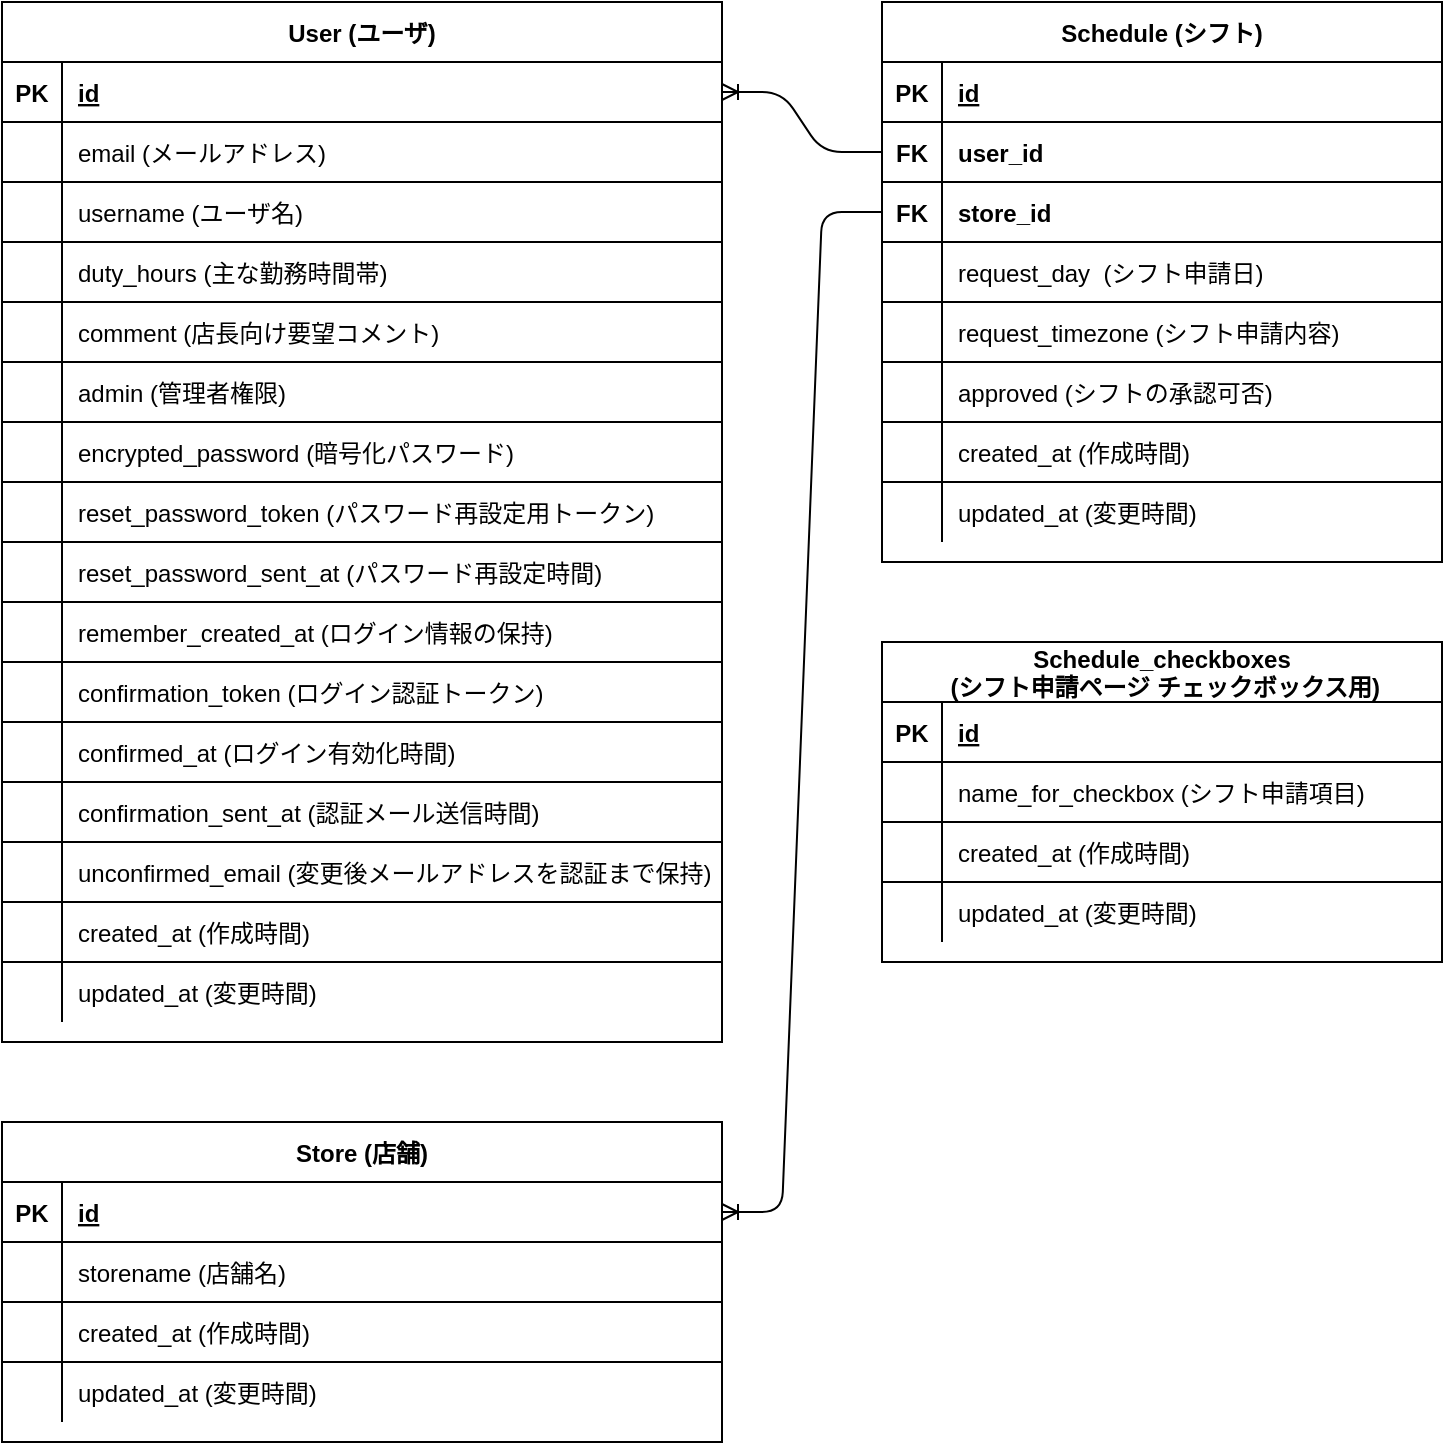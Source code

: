 <mxfile version="13.10.0" type="embed">
    <diagram id="qiYfV35OAwzBabwxM90y" name="Page-1">
        <mxGraphModel dx="1870" dy="536" grid="1" gridSize="10" guides="1" tooltips="1" connect="1" arrows="1" fold="1" page="1" pageScale="1" pageWidth="850" pageHeight="1100" background="#ffffff" math="0" shadow="0">
            <root>
                <mxCell id="0RvLtD72OgFCWskkTrSz-0"/>
                <mxCell id="0RvLtD72OgFCWskkTrSz-1" parent="0RvLtD72OgFCWskkTrSz-0"/>
                <mxCell id="0RvLtD72OgFCWskkTrSz-267" value="User (ユーザ)" style="shape=table;startSize=30;container=1;collapsible=1;childLayout=tableLayout;fixedRows=1;rowLines=1;fontStyle=1;align=center;resizeLast=1;swimlaneFillColor=none;" vertex="1" parent="0RvLtD72OgFCWskkTrSz-1">
                    <mxGeometry x="-40" y="40" width="360" height="520" as="geometry"/>
                </mxCell>
                <mxCell id="0RvLtD72OgFCWskkTrSz-268" value="" style="shape=partialRectangle;collapsible=0;dropTarget=0;pointerEvents=0;fillColor=none;top=0;left=0;bottom=1;right=0;points=[[0,0.5],[1,0.5]];portConstraint=eastwest;fontColor=#000000;strokeColor=#000000;" vertex="1" parent="0RvLtD72OgFCWskkTrSz-267">
                    <mxGeometry y="30" width="360" height="30" as="geometry"/>
                </mxCell>
                <mxCell id="0RvLtD72OgFCWskkTrSz-269" value="PK" style="shape=partialRectangle;connectable=0;fillColor=none;top=0;left=0;bottom=0;right=0;fontStyle=1;overflow=hidden;fontColor=#000000;strokeColor=#000000;" vertex="1" parent="0RvLtD72OgFCWskkTrSz-268">
                    <mxGeometry width="30" height="30" as="geometry"/>
                </mxCell>
                <mxCell id="0RvLtD72OgFCWskkTrSz-270" value="id" style="shape=partialRectangle;connectable=0;fillColor=none;top=0;left=0;bottom=0;right=0;align=left;spacingLeft=6;fontStyle=5;overflow=hidden;fontColor=#000000;strokeColor=#000000;" vertex="1" parent="0RvLtD72OgFCWskkTrSz-268">
                    <mxGeometry x="30" width="330" height="30" as="geometry"/>
                </mxCell>
                <mxCell id="0RvLtD72OgFCWskkTrSz-316" style="shape=partialRectangle;collapsible=0;dropTarget=0;pointerEvents=0;fillColor=none;top=0;left=0;bottom=0;right=0;points=[[0,0.5],[1,0.5]];portConstraint=eastwest;fontColor=#000000;strokeColor=#000000;" vertex="1" parent="0RvLtD72OgFCWskkTrSz-267">
                    <mxGeometry y="60" width="360" height="30" as="geometry"/>
                </mxCell>
                <mxCell id="0RvLtD72OgFCWskkTrSz-317" style="shape=partialRectangle;connectable=0;fillColor=none;top=0;left=0;bottom=0;right=0;editable=1;overflow=hidden;fontColor=#000000;strokeColor=#000000;" vertex="1" parent="0RvLtD72OgFCWskkTrSz-316">
                    <mxGeometry width="30" height="30" as="geometry"/>
                </mxCell>
                <mxCell id="0RvLtD72OgFCWskkTrSz-318" value="email (メールアドレス)" style="shape=partialRectangle;connectable=0;fillColor=none;top=0;left=0;bottom=0;right=0;align=left;spacingLeft=6;overflow=hidden;fontColor=#000000;strokeColor=#000000;" vertex="1" parent="0RvLtD72OgFCWskkTrSz-316">
                    <mxGeometry x="30" width="330" height="30" as="geometry"/>
                </mxCell>
                <mxCell id="0RvLtD72OgFCWskkTrSz-271" value="" style="shape=partialRectangle;collapsible=0;dropTarget=0;pointerEvents=0;fillColor=none;top=0;left=0;bottom=0;right=0;points=[[0,0.5],[1,0.5]];portConstraint=eastwest;fontColor=#000000;strokeColor=#000000;" vertex="1" parent="0RvLtD72OgFCWskkTrSz-267">
                    <mxGeometry y="90" width="360" height="30" as="geometry"/>
                </mxCell>
                <mxCell id="0RvLtD72OgFCWskkTrSz-272" value="" style="shape=partialRectangle;connectable=0;fillColor=none;top=0;left=0;bottom=0;right=0;editable=1;overflow=hidden;fontColor=#000000;strokeColor=#000000;" vertex="1" parent="0RvLtD72OgFCWskkTrSz-271">
                    <mxGeometry width="30" height="30" as="geometry"/>
                </mxCell>
                <mxCell id="0RvLtD72OgFCWskkTrSz-273" value="username (ユーザ名)" style="shape=partialRectangle;connectable=0;fillColor=none;top=0;left=0;bottom=0;right=0;align=left;spacingLeft=6;overflow=hidden;fontColor=#000000;strokeColor=#000000;" vertex="1" parent="0RvLtD72OgFCWskkTrSz-271">
                    <mxGeometry x="30" width="330" height="30" as="geometry"/>
                </mxCell>
                <mxCell id="0RvLtD72OgFCWskkTrSz-274" value="" style="shape=partialRectangle;collapsible=0;dropTarget=0;pointerEvents=0;fillColor=none;top=0;left=0;bottom=0;right=0;points=[[0,0.5],[1,0.5]];portConstraint=eastwest;fontColor=#000000;strokeColor=#000000;" vertex="1" parent="0RvLtD72OgFCWskkTrSz-267">
                    <mxGeometry y="120" width="360" height="30" as="geometry"/>
                </mxCell>
                <mxCell id="0RvLtD72OgFCWskkTrSz-275" value="" style="shape=partialRectangle;connectable=0;fillColor=none;top=0;left=0;bottom=0;right=0;editable=1;overflow=hidden;fontColor=#000000;strokeColor=#000000;" vertex="1" parent="0RvLtD72OgFCWskkTrSz-274">
                    <mxGeometry width="30" height="30" as="geometry"/>
                </mxCell>
                <mxCell id="0RvLtD72OgFCWskkTrSz-276" value="duty_hours (主な勤務時間帯)" style="shape=partialRectangle;connectable=0;fillColor=none;top=0;left=0;bottom=0;right=0;align=left;spacingLeft=6;overflow=hidden;fontColor=#000000;strokeColor=#000000;" vertex="1" parent="0RvLtD72OgFCWskkTrSz-274">
                    <mxGeometry x="30" width="330" height="30" as="geometry"/>
                </mxCell>
                <mxCell id="0RvLtD72OgFCWskkTrSz-313" style="shape=partialRectangle;collapsible=0;dropTarget=0;pointerEvents=0;fillColor=none;top=0;left=0;bottom=0;right=0;points=[[0,0.5],[1,0.5]];portConstraint=eastwest;fontColor=#000000;strokeColor=#000000;" vertex="1" parent="0RvLtD72OgFCWskkTrSz-267">
                    <mxGeometry y="150" width="360" height="30" as="geometry"/>
                </mxCell>
                <mxCell id="0RvLtD72OgFCWskkTrSz-314" style="shape=partialRectangle;connectable=0;fillColor=none;top=0;left=0;bottom=0;right=0;editable=1;overflow=hidden;fontColor=#000000;strokeColor=#000000;" vertex="1" parent="0RvLtD72OgFCWskkTrSz-313">
                    <mxGeometry width="30" height="30" as="geometry"/>
                </mxCell>
                <mxCell id="0RvLtD72OgFCWskkTrSz-315" value="comment (店長向け要望コメント)" style="shape=partialRectangle;connectable=0;fillColor=none;top=0;left=0;bottom=0;right=0;align=left;spacingLeft=6;overflow=hidden;fontColor=#000000;strokeColor=#000000;" vertex="1" parent="0RvLtD72OgFCWskkTrSz-313">
                    <mxGeometry x="30" width="330" height="30" as="geometry"/>
                </mxCell>
                <mxCell id="0RvLtD72OgFCWskkTrSz-298" style="shape=partialRectangle;collapsible=0;dropTarget=0;pointerEvents=0;fillColor=none;top=0;left=0;bottom=0;right=0;points=[[0,0.5],[1,0.5]];portConstraint=eastwest;fontColor=#000000;strokeColor=#000000;" vertex="1" parent="0RvLtD72OgFCWskkTrSz-267">
                    <mxGeometry y="180" width="360" height="30" as="geometry"/>
                </mxCell>
                <mxCell id="0RvLtD72OgFCWskkTrSz-299" style="shape=partialRectangle;connectable=0;fillColor=none;top=0;left=0;bottom=0;right=0;editable=1;overflow=hidden;fontColor=#000000;strokeColor=#000000;" vertex="1" parent="0RvLtD72OgFCWskkTrSz-298">
                    <mxGeometry width="30" height="30" as="geometry"/>
                </mxCell>
                <mxCell id="0RvLtD72OgFCWskkTrSz-300" value="admin (管理者権限)" style="shape=partialRectangle;connectable=0;fillColor=none;top=0;left=0;bottom=0;right=0;align=left;spacingLeft=6;overflow=hidden;fontColor=#000000;strokeColor=#000000;" vertex="1" parent="0RvLtD72OgFCWskkTrSz-298">
                    <mxGeometry x="30" width="330" height="30" as="geometry"/>
                </mxCell>
                <mxCell id="AQptyAsEo71RBFRmlG9V-0" style="shape=partialRectangle;collapsible=0;dropTarget=0;pointerEvents=0;fillColor=none;top=0;left=0;bottom=0;right=0;points=[[0,0.5],[1,0.5]];portConstraint=eastwest;fontColor=#000000;strokeColor=#000000;" vertex="1" parent="0RvLtD72OgFCWskkTrSz-267">
                    <mxGeometry y="210" width="360" height="30" as="geometry"/>
                </mxCell>
                <mxCell id="AQptyAsEo71RBFRmlG9V-1" style="shape=partialRectangle;connectable=0;fillColor=none;top=0;left=0;bottom=0;right=0;editable=1;overflow=hidden;fontColor=#000000;strokeColor=#000000;" vertex="1" parent="AQptyAsEo71RBFRmlG9V-0">
                    <mxGeometry width="30" height="30" as="geometry"/>
                </mxCell>
                <mxCell id="AQptyAsEo71RBFRmlG9V-2" value="encrypted_password (暗号化パスワード)" style="shape=partialRectangle;connectable=0;fillColor=none;top=0;left=0;bottom=0;right=0;align=left;spacingLeft=6;overflow=hidden;fontColor=#000000;strokeColor=#000000;" vertex="1" parent="AQptyAsEo71RBFRmlG9V-0">
                    <mxGeometry x="30" width="330" height="30" as="geometry"/>
                </mxCell>
                <mxCell id="0RvLtD72OgFCWskkTrSz-277" value="" style="shape=partialRectangle;collapsible=0;dropTarget=0;pointerEvents=0;fillColor=none;top=0;left=0;bottom=0;right=0;points=[[0,0.5],[1,0.5]];portConstraint=eastwest;fontColor=#000000;strokeColor=#000000;" vertex="1" parent="0RvLtD72OgFCWskkTrSz-267">
                    <mxGeometry y="240" width="360" height="30" as="geometry"/>
                </mxCell>
                <mxCell id="0RvLtD72OgFCWskkTrSz-278" value="" style="shape=partialRectangle;connectable=0;fillColor=none;top=0;left=0;bottom=0;right=0;editable=1;overflow=hidden;fontColor=#000000;strokeColor=#000000;" vertex="1" parent="0RvLtD72OgFCWskkTrSz-277">
                    <mxGeometry width="30" height="30" as="geometry"/>
                </mxCell>
                <mxCell id="0RvLtD72OgFCWskkTrSz-279" value="reset_password_token (パスワード再設定用トークン)" style="shape=partialRectangle;connectable=0;fillColor=none;top=0;left=0;bottom=0;right=0;align=left;spacingLeft=6;overflow=hidden;fontColor=#000000;strokeColor=#000000;" vertex="1" parent="0RvLtD72OgFCWskkTrSz-277">
                    <mxGeometry x="30" width="330" height="30" as="geometry"/>
                </mxCell>
                <mxCell id="0RvLtD72OgFCWskkTrSz-286" style="shape=partialRectangle;collapsible=0;dropTarget=0;pointerEvents=0;fillColor=none;top=0;left=0;bottom=0;right=0;points=[[0,0.5],[1,0.5]];portConstraint=eastwest;fontColor=#000000;strokeColor=#000000;" vertex="1" parent="0RvLtD72OgFCWskkTrSz-267">
                    <mxGeometry y="270" width="360" height="30" as="geometry"/>
                </mxCell>
                <mxCell id="0RvLtD72OgFCWskkTrSz-287" style="shape=partialRectangle;connectable=0;fillColor=none;top=0;left=0;bottom=0;right=0;editable=1;overflow=hidden;fontColor=#000000;strokeColor=#000000;" vertex="1" parent="0RvLtD72OgFCWskkTrSz-286">
                    <mxGeometry width="30" height="30" as="geometry"/>
                </mxCell>
                <mxCell id="0RvLtD72OgFCWskkTrSz-288" value="reset_password_sent_at (パスワード再設定時間)" style="shape=partialRectangle;connectable=0;fillColor=none;top=0;left=0;bottom=0;right=0;align=left;spacingLeft=6;overflow=hidden;fontColor=#000000;strokeColor=#000000;" vertex="1" parent="0RvLtD72OgFCWskkTrSz-286">
                    <mxGeometry x="30" width="330" height="30" as="geometry"/>
                </mxCell>
                <mxCell id="0RvLtD72OgFCWskkTrSz-289" style="shape=partialRectangle;collapsible=0;dropTarget=0;pointerEvents=0;fillColor=none;top=0;left=0;bottom=0;right=0;points=[[0,0.5],[1,0.5]];portConstraint=eastwest;fontColor=#000000;strokeColor=#000000;" vertex="1" parent="0RvLtD72OgFCWskkTrSz-267">
                    <mxGeometry y="300" width="360" height="30" as="geometry"/>
                </mxCell>
                <mxCell id="0RvLtD72OgFCWskkTrSz-290" style="shape=partialRectangle;connectable=0;fillColor=none;top=0;left=0;bottom=0;right=0;editable=1;overflow=hidden;fontColor=#000000;strokeColor=#000000;" vertex="1" parent="0RvLtD72OgFCWskkTrSz-289">
                    <mxGeometry width="30" height="30" as="geometry"/>
                </mxCell>
                <mxCell id="0RvLtD72OgFCWskkTrSz-291" value="remember_created_at (ログイン情報の保持)" style="shape=partialRectangle;connectable=0;fillColor=none;top=0;left=0;bottom=0;right=0;align=left;spacingLeft=6;overflow=hidden;fontColor=#000000;strokeColor=#000000;" vertex="1" parent="0RvLtD72OgFCWskkTrSz-289">
                    <mxGeometry x="30" width="330" height="30" as="geometry"/>
                </mxCell>
                <mxCell id="0RvLtD72OgFCWskkTrSz-292" style="shape=partialRectangle;collapsible=0;dropTarget=0;pointerEvents=0;fillColor=none;top=0;left=0;bottom=0;right=0;points=[[0,0.5],[1,0.5]];portConstraint=eastwest;fontColor=#000000;strokeColor=#000000;" vertex="1" parent="0RvLtD72OgFCWskkTrSz-267">
                    <mxGeometry y="330" width="360" height="30" as="geometry"/>
                </mxCell>
                <mxCell id="0RvLtD72OgFCWskkTrSz-293" style="shape=partialRectangle;connectable=0;fillColor=none;top=0;left=0;bottom=0;right=0;editable=1;overflow=hidden;fontColor=#000000;strokeColor=#000000;" vertex="1" parent="0RvLtD72OgFCWskkTrSz-292">
                    <mxGeometry width="30" height="30" as="geometry"/>
                </mxCell>
                <mxCell id="0RvLtD72OgFCWskkTrSz-294" value="confirmation_token (ログイン認証トークン)" style="shape=partialRectangle;connectable=0;fillColor=none;top=0;left=0;bottom=0;right=0;align=left;spacingLeft=6;overflow=hidden;fontColor=#000000;strokeColor=#000000;" vertex="1" parent="0RvLtD72OgFCWskkTrSz-292">
                    <mxGeometry x="30" width="330" height="30" as="geometry"/>
                </mxCell>
                <mxCell id="0RvLtD72OgFCWskkTrSz-295" style="shape=partialRectangle;collapsible=0;dropTarget=0;pointerEvents=0;fillColor=none;top=0;left=0;bottom=0;right=0;points=[[0,0.5],[1,0.5]];portConstraint=eastwest;fontColor=#000000;strokeColor=#000000;" vertex="1" parent="0RvLtD72OgFCWskkTrSz-267">
                    <mxGeometry y="360" width="360" height="30" as="geometry"/>
                </mxCell>
                <mxCell id="0RvLtD72OgFCWskkTrSz-296" style="shape=partialRectangle;connectable=0;fillColor=none;top=0;left=0;bottom=0;right=0;editable=1;overflow=hidden;fontColor=#000000;strokeColor=#000000;" vertex="1" parent="0RvLtD72OgFCWskkTrSz-295">
                    <mxGeometry width="30" height="30" as="geometry"/>
                </mxCell>
                <mxCell id="0RvLtD72OgFCWskkTrSz-297" value="confirmed_at (ログイン有効化時間)" style="shape=partialRectangle;connectable=0;fillColor=none;top=0;left=0;bottom=0;right=0;align=left;spacingLeft=6;overflow=hidden;fontColor=#000000;strokeColor=#000000;" vertex="1" parent="0RvLtD72OgFCWskkTrSz-295">
                    <mxGeometry x="30" width="330" height="30" as="geometry"/>
                </mxCell>
                <mxCell id="0RvLtD72OgFCWskkTrSz-310" style="shape=partialRectangle;collapsible=0;dropTarget=0;pointerEvents=0;fillColor=none;top=0;left=0;bottom=0;right=0;points=[[0,0.5],[1,0.5]];portConstraint=eastwest;fontColor=#000000;strokeColor=#000000;" vertex="1" parent="0RvLtD72OgFCWskkTrSz-267">
                    <mxGeometry y="390" width="360" height="30" as="geometry"/>
                </mxCell>
                <mxCell id="0RvLtD72OgFCWskkTrSz-311" style="shape=partialRectangle;connectable=0;fillColor=none;top=0;left=0;bottom=0;right=0;editable=1;overflow=hidden;fontColor=#000000;strokeColor=#000000;" vertex="1" parent="0RvLtD72OgFCWskkTrSz-310">
                    <mxGeometry width="30" height="30" as="geometry"/>
                </mxCell>
                <mxCell id="0RvLtD72OgFCWskkTrSz-312" value="confirmation_sent_at (認証メール送信時間)" style="shape=partialRectangle;connectable=0;fillColor=none;top=0;left=0;bottom=0;right=0;align=left;spacingLeft=6;overflow=hidden;fontColor=#000000;strokeColor=#000000;" vertex="1" parent="0RvLtD72OgFCWskkTrSz-310">
                    <mxGeometry x="30" width="330" height="30" as="geometry"/>
                </mxCell>
                <mxCell id="0RvLtD72OgFCWskkTrSz-307" style="shape=partialRectangle;collapsible=0;dropTarget=0;pointerEvents=0;fillColor=none;top=0;left=0;bottom=0;right=0;points=[[0,0.5],[1,0.5]];portConstraint=eastwest;fontColor=#000000;strokeColor=#000000;" vertex="1" parent="0RvLtD72OgFCWskkTrSz-267">
                    <mxGeometry y="420" width="360" height="30" as="geometry"/>
                </mxCell>
                <mxCell id="0RvLtD72OgFCWskkTrSz-308" style="shape=partialRectangle;connectable=0;fillColor=none;top=0;left=0;bottom=0;right=0;editable=1;overflow=hidden;fontColor=#000000;strokeColor=#000000;" vertex="1" parent="0RvLtD72OgFCWskkTrSz-307">
                    <mxGeometry width="30" height="30" as="geometry"/>
                </mxCell>
                <mxCell id="0RvLtD72OgFCWskkTrSz-309" value="unconfirmed_email (変更後メールアドレスを認証まで保持)" style="shape=partialRectangle;connectable=0;fillColor=none;top=0;left=0;bottom=0;right=0;align=left;spacingLeft=6;overflow=hidden;fontColor=#000000;strokeColor=#000000;" vertex="1" parent="0RvLtD72OgFCWskkTrSz-307">
                    <mxGeometry x="30" width="330" height="30" as="geometry"/>
                </mxCell>
                <mxCell id="0RvLtD72OgFCWskkTrSz-304" style="shape=partialRectangle;collapsible=0;dropTarget=0;pointerEvents=0;fillColor=none;top=0;left=0;bottom=0;right=0;points=[[0,0.5],[1,0.5]];portConstraint=eastwest;fontColor=#000000;strokeColor=#000000;" vertex="1" parent="0RvLtD72OgFCWskkTrSz-267">
                    <mxGeometry y="450" width="360" height="30" as="geometry"/>
                </mxCell>
                <mxCell id="0RvLtD72OgFCWskkTrSz-305" style="shape=partialRectangle;connectable=0;fillColor=none;top=0;left=0;bottom=0;right=0;editable=1;overflow=hidden;fontColor=#000000;strokeColor=#000000;" vertex="1" parent="0RvLtD72OgFCWskkTrSz-304">
                    <mxGeometry width="30" height="30" as="geometry"/>
                </mxCell>
                <mxCell id="0RvLtD72OgFCWskkTrSz-306" value="created_at (作成時間)" style="shape=partialRectangle;connectable=0;fillColor=none;top=0;left=0;bottom=0;right=0;align=left;spacingLeft=6;overflow=hidden;fontColor=#000000;strokeColor=#000000;" vertex="1" parent="0RvLtD72OgFCWskkTrSz-304">
                    <mxGeometry x="30" width="330" height="30" as="geometry"/>
                </mxCell>
                <mxCell id="0RvLtD72OgFCWskkTrSz-301" style="shape=partialRectangle;collapsible=0;dropTarget=0;pointerEvents=0;fillColor=none;top=0;left=0;bottom=0;right=0;points=[[0,0.5],[1,0.5]];portConstraint=eastwest;fontColor=#000000;strokeColor=#000000;" vertex="1" parent="0RvLtD72OgFCWskkTrSz-267">
                    <mxGeometry y="480" width="360" height="30" as="geometry"/>
                </mxCell>
                <mxCell id="0RvLtD72OgFCWskkTrSz-302" style="shape=partialRectangle;connectable=0;fillColor=none;top=0;left=0;bottom=0;right=0;editable=1;overflow=hidden;fontColor=#000000;strokeColor=#000000;" vertex="1" parent="0RvLtD72OgFCWskkTrSz-301">
                    <mxGeometry width="30" height="30" as="geometry"/>
                </mxCell>
                <mxCell id="0RvLtD72OgFCWskkTrSz-303" value="updated_at (変更時間)" style="shape=partialRectangle;connectable=0;fillColor=none;top=0;left=0;bottom=0;right=0;align=left;spacingLeft=6;overflow=hidden;fontColor=#000000;strokeColor=#000000;" vertex="1" parent="0RvLtD72OgFCWskkTrSz-301">
                    <mxGeometry x="30" width="330" height="30" as="geometry"/>
                </mxCell>
                <mxCell id="0RvLtD72OgFCWskkTrSz-358" value="Store (店舗)" style="shape=table;startSize=30;container=1;collapsible=1;childLayout=tableLayout;fixedRows=1;rowLines=1;fontStyle=1;align=center;resizeLast=1;" vertex="1" parent="0RvLtD72OgFCWskkTrSz-1">
                    <mxGeometry x="-40" y="600" width="360" height="160" as="geometry"/>
                </mxCell>
                <mxCell id="0RvLtD72OgFCWskkTrSz-359" value="" style="shape=partialRectangle;collapsible=0;dropTarget=0;pointerEvents=0;fillColor=none;top=0;left=0;bottom=1;right=0;points=[[0,0.5],[1,0.5]];portConstraint=eastwest;fontColor=#000000;strokeColor=#000000;" vertex="1" parent="0RvLtD72OgFCWskkTrSz-358">
                    <mxGeometry y="30" width="360" height="30" as="geometry"/>
                </mxCell>
                <mxCell id="0RvLtD72OgFCWskkTrSz-360" value="PK" style="shape=partialRectangle;connectable=0;fillColor=none;top=0;left=0;bottom=0;right=0;fontStyle=1;overflow=hidden;fontColor=#000000;strokeColor=#000000;" vertex="1" parent="0RvLtD72OgFCWskkTrSz-359">
                    <mxGeometry width="30" height="30" as="geometry"/>
                </mxCell>
                <mxCell id="0RvLtD72OgFCWskkTrSz-361" value="id" style="shape=partialRectangle;connectable=0;fillColor=none;top=0;left=0;bottom=0;right=0;align=left;spacingLeft=6;fontStyle=5;overflow=hidden;fontColor=#000000;strokeColor=#000000;" vertex="1" parent="0RvLtD72OgFCWskkTrSz-359">
                    <mxGeometry x="30" width="330" height="30" as="geometry"/>
                </mxCell>
                <mxCell id="0RvLtD72OgFCWskkTrSz-362" style="shape=partialRectangle;collapsible=0;dropTarget=0;pointerEvents=0;fillColor=none;top=0;left=0;bottom=0;right=0;points=[[0,0.5],[1,0.5]];portConstraint=eastwest;fontColor=#000000;strokeColor=#000000;" vertex="1" parent="0RvLtD72OgFCWskkTrSz-358">
                    <mxGeometry y="60" width="360" height="30" as="geometry"/>
                </mxCell>
                <mxCell id="0RvLtD72OgFCWskkTrSz-363" style="shape=partialRectangle;connectable=0;fillColor=none;top=0;left=0;bottom=0;right=0;editable=1;overflow=hidden;fontColor=#000000;strokeColor=#000000;" vertex="1" parent="0RvLtD72OgFCWskkTrSz-362">
                    <mxGeometry width="30" height="30" as="geometry"/>
                </mxCell>
                <mxCell id="0RvLtD72OgFCWskkTrSz-364" value="storename (店舗名)" style="shape=partialRectangle;connectable=0;fillColor=none;top=0;left=0;bottom=0;right=0;align=left;spacingLeft=6;overflow=hidden;fontColor=#000000;strokeColor=#000000;" vertex="1" parent="0RvLtD72OgFCWskkTrSz-362">
                    <mxGeometry x="30" width="330" height="30" as="geometry"/>
                </mxCell>
                <mxCell id="0RvLtD72OgFCWskkTrSz-398" style="shape=partialRectangle;collapsible=0;dropTarget=0;pointerEvents=0;fillColor=none;top=0;left=0;bottom=0;right=0;points=[[0,0.5],[1,0.5]];portConstraint=eastwest;fontColor=#000000;strokeColor=#000000;" vertex="1" parent="0RvLtD72OgFCWskkTrSz-358">
                    <mxGeometry y="90" width="360" height="30" as="geometry"/>
                </mxCell>
                <mxCell id="0RvLtD72OgFCWskkTrSz-399" style="shape=partialRectangle;connectable=0;fillColor=none;top=0;left=0;bottom=0;right=0;editable=1;overflow=hidden;fontColor=#000000;strokeColor=#000000;" vertex="1" parent="0RvLtD72OgFCWskkTrSz-398">
                    <mxGeometry width="30" height="30" as="geometry"/>
                </mxCell>
                <mxCell id="0RvLtD72OgFCWskkTrSz-400" value="created_at (作成時間)" style="shape=partialRectangle;connectable=0;fillColor=none;top=0;left=0;bottom=0;right=0;align=left;spacingLeft=6;overflow=hidden;fontColor=#000000;strokeColor=#000000;" vertex="1" parent="0RvLtD72OgFCWskkTrSz-398">
                    <mxGeometry x="30" width="330" height="30" as="geometry"/>
                </mxCell>
                <mxCell id="0RvLtD72OgFCWskkTrSz-401" style="shape=partialRectangle;collapsible=0;dropTarget=0;pointerEvents=0;fillColor=none;top=0;left=0;bottom=0;right=0;points=[[0,0.5],[1,0.5]];portConstraint=eastwest;fontColor=#000000;strokeColor=#000000;" vertex="1" parent="0RvLtD72OgFCWskkTrSz-358">
                    <mxGeometry y="120" width="360" height="30" as="geometry"/>
                </mxCell>
                <mxCell id="0RvLtD72OgFCWskkTrSz-402" style="shape=partialRectangle;connectable=0;fillColor=none;top=0;left=0;bottom=0;right=0;editable=1;overflow=hidden;fontColor=#000000;strokeColor=#000000;" vertex="1" parent="0RvLtD72OgFCWskkTrSz-401">
                    <mxGeometry width="30" height="30" as="geometry"/>
                </mxCell>
                <mxCell id="0RvLtD72OgFCWskkTrSz-403" value="updated_at (変更時間)" style="shape=partialRectangle;connectable=0;fillColor=none;top=0;left=0;bottom=0;right=0;align=left;spacingLeft=6;overflow=hidden;fontColor=#000000;labelBorderColor=none;strokeColor=#000000;" vertex="1" parent="0RvLtD72OgFCWskkTrSz-401">
                    <mxGeometry x="30" width="330" height="30" as="geometry"/>
                </mxCell>
                <mxCell id="0RvLtD72OgFCWskkTrSz-404" value="Schedule (シフト)" style="shape=table;startSize=30;container=1;collapsible=1;childLayout=tableLayout;fixedRows=1;rowLines=1;fontStyle=1;align=center;resizeLast=1;" vertex="1" parent="0RvLtD72OgFCWskkTrSz-1">
                    <mxGeometry x="400" y="40" width="280" height="280" as="geometry"/>
                </mxCell>
                <mxCell id="0RvLtD72OgFCWskkTrSz-405" value="" style="shape=partialRectangle;collapsible=0;dropTarget=0;pointerEvents=0;fillColor=none;top=0;left=0;bottom=1;right=0;points=[[0,0.5],[1,0.5]];portConstraint=eastwest;fontColor=#000000;strokeColor=#000000;" vertex="1" parent="0RvLtD72OgFCWskkTrSz-404">
                    <mxGeometry y="30" width="280" height="30" as="geometry"/>
                </mxCell>
                <mxCell id="0RvLtD72OgFCWskkTrSz-406" value="PK" style="shape=partialRectangle;connectable=0;fillColor=none;top=0;left=0;bottom=0;right=0;fontStyle=1;overflow=hidden;fontColor=#000000;strokeColor=#000000;" vertex="1" parent="0RvLtD72OgFCWskkTrSz-405">
                    <mxGeometry width="30" height="30" as="geometry"/>
                </mxCell>
                <mxCell id="0RvLtD72OgFCWskkTrSz-407" value="id" style="shape=partialRectangle;connectable=0;fillColor=none;top=0;left=0;bottom=0;right=0;align=left;spacingLeft=6;fontStyle=5;overflow=hidden;fontColor=#000000;strokeColor=#000000;" vertex="1" parent="0RvLtD72OgFCWskkTrSz-405">
                    <mxGeometry x="30" width="250" height="30" as="geometry"/>
                </mxCell>
                <mxCell id="0RvLtD72OgFCWskkTrSz-411" value="" style="shape=partialRectangle;collapsible=0;dropTarget=0;pointerEvents=0;fillColor=none;top=0;left=0;bottom=0;right=0;points=[[0,0.5],[1,0.5]];portConstraint=eastwest;fontColor=#000000;strokeColor=#000000;" vertex="1" parent="0RvLtD72OgFCWskkTrSz-404">
                    <mxGeometry y="60" width="280" height="30" as="geometry"/>
                </mxCell>
                <mxCell id="0RvLtD72OgFCWskkTrSz-412" value="FK" style="shape=partialRectangle;connectable=0;fillColor=none;top=0;left=0;bottom=0;right=0;editable=1;overflow=hidden;fontStyle=1;fontColor=#000000;strokeColor=#000000;" vertex="1" parent="0RvLtD72OgFCWskkTrSz-411">
                    <mxGeometry width="30" height="30" as="geometry"/>
                </mxCell>
                <mxCell id="0RvLtD72OgFCWskkTrSz-413" value="user_id" style="shape=partialRectangle;connectable=0;fillColor=none;top=0;left=0;bottom=0;right=0;align=left;spacingLeft=6;overflow=hidden;fontColor=#000000;strokeColor=#000000;fontStyle=1" vertex="1" parent="0RvLtD72OgFCWskkTrSz-411">
                    <mxGeometry x="30" width="250" height="30" as="geometry"/>
                </mxCell>
                <mxCell id="0RvLtD72OgFCWskkTrSz-408" style="shape=partialRectangle;collapsible=0;dropTarget=0;pointerEvents=0;fillColor=none;top=0;left=0;bottom=0;right=0;points=[[0,0.5],[1,0.5]];portConstraint=eastwest;fontColor=#000000;strokeColor=#000000;" vertex="1" parent="0RvLtD72OgFCWskkTrSz-404">
                    <mxGeometry y="90" width="280" height="30" as="geometry"/>
                </mxCell>
                <mxCell id="0RvLtD72OgFCWskkTrSz-409" value="FK" style="shape=partialRectangle;connectable=0;fillColor=none;top=0;left=0;bottom=0;right=0;editable=1;overflow=hidden;fontStyle=1;fontColor=#000000;strokeColor=#000000;" vertex="1" parent="0RvLtD72OgFCWskkTrSz-408">
                    <mxGeometry width="30" height="30" as="geometry"/>
                </mxCell>
                <mxCell id="0RvLtD72OgFCWskkTrSz-410" value="store_id" style="shape=partialRectangle;connectable=0;fillColor=none;top=0;left=0;bottom=0;right=0;align=left;spacingLeft=6;overflow=hidden;fontColor=#000000;strokeColor=#000000;fontStyle=1" vertex="1" parent="0RvLtD72OgFCWskkTrSz-408">
                    <mxGeometry x="30" width="250" height="30" as="geometry"/>
                </mxCell>
                <mxCell id="0RvLtD72OgFCWskkTrSz-439" style="shape=partialRectangle;collapsible=0;dropTarget=0;pointerEvents=0;fillColor=none;top=0;left=0;bottom=0;right=0;points=[[0,0.5],[1,0.5]];portConstraint=eastwest;fontColor=#000000;strokeColor=#000000;" vertex="1" parent="0RvLtD72OgFCWskkTrSz-404">
                    <mxGeometry y="120" width="280" height="30" as="geometry"/>
                </mxCell>
                <mxCell id="0RvLtD72OgFCWskkTrSz-440" style="shape=partialRectangle;connectable=0;fillColor=none;top=0;left=0;bottom=0;right=0;editable=1;overflow=hidden;fontStyle=1;fontColor=#000000;strokeColor=#000000;" vertex="1" parent="0RvLtD72OgFCWskkTrSz-439">
                    <mxGeometry width="30" height="30" as="geometry"/>
                </mxCell>
                <mxCell id="0RvLtD72OgFCWskkTrSz-441" value="request_day  (シフト申請日)" style="shape=partialRectangle;connectable=0;fillColor=none;top=0;left=0;bottom=0;right=0;align=left;spacingLeft=6;overflow=hidden;fontColor=#000000;strokeColor=#000000;" vertex="1" parent="0RvLtD72OgFCWskkTrSz-439">
                    <mxGeometry x="30" width="250" height="30" as="geometry"/>
                </mxCell>
                <mxCell id="0RvLtD72OgFCWskkTrSz-436" style="shape=partialRectangle;collapsible=0;dropTarget=0;pointerEvents=0;fillColor=none;top=0;left=0;bottom=0;right=0;points=[[0,0.5],[1,0.5]];portConstraint=eastwest;fontColor=#000000;strokeColor=#000000;" vertex="1" parent="0RvLtD72OgFCWskkTrSz-404">
                    <mxGeometry y="150" width="280" height="30" as="geometry"/>
                </mxCell>
                <mxCell id="0RvLtD72OgFCWskkTrSz-437" style="shape=partialRectangle;connectable=0;fillColor=none;top=0;left=0;bottom=0;right=0;editable=1;overflow=hidden;fontStyle=1;fontColor=#000000;strokeColor=#000000;" vertex="1" parent="0RvLtD72OgFCWskkTrSz-436">
                    <mxGeometry width="30" height="30" as="geometry"/>
                </mxCell>
                <mxCell id="0RvLtD72OgFCWskkTrSz-438" value="request_timezone (シフト申請内容)" style="shape=partialRectangle;connectable=0;fillColor=none;top=0;left=0;bottom=0;right=0;align=left;spacingLeft=6;overflow=hidden;fontColor=#000000;strokeColor=#000000;" vertex="1" parent="0RvLtD72OgFCWskkTrSz-436">
                    <mxGeometry x="30" width="250" height="30" as="geometry"/>
                </mxCell>
                <mxCell id="0RvLtD72OgFCWskkTrSz-433" style="shape=partialRectangle;collapsible=0;dropTarget=0;pointerEvents=0;fillColor=none;top=0;left=0;bottom=0;right=0;points=[[0,0.5],[1,0.5]];portConstraint=eastwest;fontColor=#000000;strokeColor=#000000;" vertex="1" parent="0RvLtD72OgFCWskkTrSz-404">
                    <mxGeometry y="180" width="280" height="30" as="geometry"/>
                </mxCell>
                <mxCell id="0RvLtD72OgFCWskkTrSz-434" style="shape=partialRectangle;connectable=0;fillColor=none;top=0;left=0;bottom=0;right=0;editable=1;overflow=hidden;fontStyle=1;fontColor=#000000;strokeColor=#000000;" vertex="1" parent="0RvLtD72OgFCWskkTrSz-433">
                    <mxGeometry width="30" height="30" as="geometry"/>
                </mxCell>
                <mxCell id="0RvLtD72OgFCWskkTrSz-435" value="approved (シフトの承認可否)" style="shape=partialRectangle;connectable=0;fillColor=none;top=0;left=0;bottom=0;right=0;align=left;spacingLeft=6;overflow=hidden;fontColor=#000000;strokeColor=#000000;" vertex="1" parent="0RvLtD72OgFCWskkTrSz-433">
                    <mxGeometry x="30" width="250" height="30" as="geometry"/>
                </mxCell>
                <mxCell id="0RvLtD72OgFCWskkTrSz-414" style="shape=partialRectangle;collapsible=0;dropTarget=0;pointerEvents=0;fillColor=none;top=0;left=0;bottom=0;right=0;points=[[0,0.5],[1,0.5]];portConstraint=eastwest;fontColor=#000000;strokeColor=#000000;" vertex="1" parent="0RvLtD72OgFCWskkTrSz-404">
                    <mxGeometry y="210" width="280" height="30" as="geometry"/>
                </mxCell>
                <mxCell id="0RvLtD72OgFCWskkTrSz-415" style="shape=partialRectangle;connectable=0;fillColor=none;top=0;left=0;bottom=0;right=0;editable=1;overflow=hidden;fontColor=#000000;strokeColor=#000000;" vertex="1" parent="0RvLtD72OgFCWskkTrSz-414">
                    <mxGeometry width="30" height="30" as="geometry"/>
                </mxCell>
                <mxCell id="0RvLtD72OgFCWskkTrSz-416" value="created_at (作成時間)" style="shape=partialRectangle;connectable=0;fillColor=none;top=0;left=0;bottom=0;right=0;align=left;spacingLeft=6;overflow=hidden;fontColor=#000000;strokeColor=#000000;" vertex="1" parent="0RvLtD72OgFCWskkTrSz-414">
                    <mxGeometry x="30" width="250" height="30" as="geometry"/>
                </mxCell>
                <mxCell id="0RvLtD72OgFCWskkTrSz-417" style="shape=partialRectangle;collapsible=0;dropTarget=0;pointerEvents=0;fillColor=none;top=0;left=0;bottom=0;right=0;points=[[0,0.5],[1,0.5]];portConstraint=eastwest;fontColor=#000000;strokeColor=#000000;" vertex="1" parent="0RvLtD72OgFCWskkTrSz-404">
                    <mxGeometry y="240" width="280" height="30" as="geometry"/>
                </mxCell>
                <mxCell id="0RvLtD72OgFCWskkTrSz-418" style="shape=partialRectangle;connectable=0;fillColor=none;top=0;left=0;bottom=0;right=0;editable=1;overflow=hidden;fontColor=#000000;strokeColor=#000000;" vertex="1" parent="0RvLtD72OgFCWskkTrSz-417">
                    <mxGeometry width="30" height="30" as="geometry"/>
                </mxCell>
                <mxCell id="0RvLtD72OgFCWskkTrSz-419" value="updated_at (変更時間)" style="shape=partialRectangle;connectable=0;fillColor=none;top=0;left=0;bottom=0;right=0;align=left;spacingLeft=6;overflow=hidden;fontColor=#000000;strokeColor=#000000;" vertex="1" parent="0RvLtD72OgFCWskkTrSz-417">
                    <mxGeometry x="30" width="250" height="30" as="geometry"/>
                </mxCell>
                <mxCell id="0RvLtD72OgFCWskkTrSz-442" value="Schedule_checkboxes&#10; (シフト申請ページ チェックボックス用)" style="shape=table;startSize=30;container=1;collapsible=1;childLayout=tableLayout;fixedRows=1;rowLines=1;fontStyle=1;align=center;resizeLast=1;" vertex="1" parent="0RvLtD72OgFCWskkTrSz-1">
                    <mxGeometry x="400" y="360" width="280" height="160" as="geometry"/>
                </mxCell>
                <mxCell id="0RvLtD72OgFCWskkTrSz-443" value="" style="shape=partialRectangle;collapsible=0;dropTarget=0;pointerEvents=0;fillColor=none;top=0;left=0;bottom=1;right=0;points=[[0,0.5],[1,0.5]];portConstraint=eastwest;fontColor=#000000;strokeColor=#000000;" vertex="1" parent="0RvLtD72OgFCWskkTrSz-442">
                    <mxGeometry y="30" width="280" height="30" as="geometry"/>
                </mxCell>
                <mxCell id="0RvLtD72OgFCWskkTrSz-444" value="PK" style="shape=partialRectangle;connectable=0;fillColor=none;top=0;left=0;bottom=0;right=0;fontStyle=1;overflow=hidden;fontColor=#000000;strokeColor=#000000;" vertex="1" parent="0RvLtD72OgFCWskkTrSz-443">
                    <mxGeometry width="30" height="30" as="geometry"/>
                </mxCell>
                <mxCell id="0RvLtD72OgFCWskkTrSz-445" value="id" style="shape=partialRectangle;connectable=0;fillColor=none;top=0;left=0;bottom=0;right=0;align=left;spacingLeft=6;fontStyle=5;overflow=hidden;fontColor=#000000;strokeColor=#000000;" vertex="1" parent="0RvLtD72OgFCWskkTrSz-443">
                    <mxGeometry x="30" width="250" height="30" as="geometry"/>
                </mxCell>
                <mxCell id="0RvLtD72OgFCWskkTrSz-446" style="shape=partialRectangle;collapsible=0;dropTarget=0;pointerEvents=0;fillColor=none;top=0;left=0;bottom=0;right=0;points=[[0,0.5],[1,0.5]];portConstraint=eastwest;fontColor=#000000;strokeColor=#000000;" vertex="1" parent="0RvLtD72OgFCWskkTrSz-442">
                    <mxGeometry y="60" width="280" height="30" as="geometry"/>
                </mxCell>
                <mxCell id="0RvLtD72OgFCWskkTrSz-447" style="shape=partialRectangle;connectable=0;fillColor=none;top=0;left=0;bottom=0;right=0;editable=1;overflow=hidden;fontColor=#000000;strokeColor=#000000;" vertex="1" parent="0RvLtD72OgFCWskkTrSz-446">
                    <mxGeometry width="30" height="30" as="geometry"/>
                </mxCell>
                <mxCell id="0RvLtD72OgFCWskkTrSz-448" value="name_for_checkbox (シフト申請項目)" style="shape=partialRectangle;connectable=0;fillColor=none;top=0;left=0;bottom=0;right=0;align=left;spacingLeft=6;overflow=hidden;fontColor=#000000;strokeColor=#000000;" vertex="1" parent="0RvLtD72OgFCWskkTrSz-446">
                    <mxGeometry x="30" width="250" height="30" as="geometry"/>
                </mxCell>
                <mxCell id="0RvLtD72OgFCWskkTrSz-452" style="shape=partialRectangle;collapsible=0;dropTarget=0;pointerEvents=0;fillColor=none;top=0;left=0;bottom=0;right=0;points=[[0,0.5],[1,0.5]];portConstraint=eastwest;fontColor=#000000;strokeColor=#000000;" vertex="1" parent="0RvLtD72OgFCWskkTrSz-442">
                    <mxGeometry y="90" width="280" height="30" as="geometry"/>
                </mxCell>
                <mxCell id="0RvLtD72OgFCWskkTrSz-453" style="shape=partialRectangle;connectable=0;fillColor=none;top=0;left=0;bottom=0;right=0;editable=1;overflow=hidden;fontColor=#000000;strokeColor=#000000;" vertex="1" parent="0RvLtD72OgFCWskkTrSz-452">
                    <mxGeometry width="30" height="30" as="geometry"/>
                </mxCell>
                <mxCell id="0RvLtD72OgFCWskkTrSz-454" value="created_at (作成時間)" style="shape=partialRectangle;connectable=0;fillColor=none;top=0;left=0;bottom=0;right=0;align=left;spacingLeft=6;overflow=hidden;fontColor=#000000;strokeColor=#000000;" vertex="1" parent="0RvLtD72OgFCWskkTrSz-452">
                    <mxGeometry x="30" width="250" height="30" as="geometry"/>
                </mxCell>
                <mxCell id="0RvLtD72OgFCWskkTrSz-455" style="shape=partialRectangle;collapsible=0;dropTarget=0;pointerEvents=0;fillColor=none;top=0;left=0;bottom=0;right=0;points=[[0,0.5],[1,0.5]];portConstraint=eastwest;fontColor=#000000;strokeColor=#000000;" vertex="1" parent="0RvLtD72OgFCWskkTrSz-442">
                    <mxGeometry y="120" width="280" height="30" as="geometry"/>
                </mxCell>
                <mxCell id="0RvLtD72OgFCWskkTrSz-456" style="shape=partialRectangle;connectable=0;fillColor=none;top=0;left=0;bottom=0;right=0;editable=1;overflow=hidden;fontColor=#000000;strokeColor=#000000;" vertex="1" parent="0RvLtD72OgFCWskkTrSz-455">
                    <mxGeometry width="30" height="30" as="geometry"/>
                </mxCell>
                <mxCell id="0RvLtD72OgFCWskkTrSz-457" value="updated_at (変更時間)" style="shape=partialRectangle;connectable=0;fillColor=none;top=0;left=0;bottom=0;right=0;align=left;spacingLeft=6;overflow=hidden;fontColor=#000000;strokeColor=#000000;" vertex="1" parent="0RvLtD72OgFCWskkTrSz-455">
                    <mxGeometry x="30" width="250" height="30" as="geometry"/>
                </mxCell>
                <mxCell id="0RvLtD72OgFCWskkTrSz-458" value="" style="edgeStyle=entityRelationEdgeStyle;fontSize=12;html=1;endArrow=ERoneToMany;fontColor=#000000;strokeColor=#000000;entryX=1;entryY=0.5;entryDx=0;entryDy=0;exitX=0;exitY=0.5;exitDx=0;exitDy=0;" edge="1" parent="0RvLtD72OgFCWskkTrSz-1" source="0RvLtD72OgFCWskkTrSz-408" target="0RvLtD72OgFCWskkTrSz-359">
                    <mxGeometry width="100" height="100" relative="1" as="geometry">
                        <mxPoint x="360" y="340" as="sourcePoint"/>
                        <mxPoint x="400" y="640" as="targetPoint"/>
                    </mxGeometry>
                </mxCell>
                <mxCell id="0RvLtD72OgFCWskkTrSz-459" value="" style="edgeStyle=entityRelationEdgeStyle;fontSize=12;html=1;endArrow=ERoneToMany;entryX=1;entryY=0.5;entryDx=0;entryDy=0;fontColor=#000000;strokeColor=#000000;exitX=0;exitY=0.5;exitDx=0;exitDy=0;" edge="1" parent="0RvLtD72OgFCWskkTrSz-1" source="0RvLtD72OgFCWskkTrSz-411" target="0RvLtD72OgFCWskkTrSz-268">
                    <mxGeometry width="100" height="100" relative="1" as="geometry">
                        <mxPoint x="350" y="80" as="sourcePoint"/>
                        <mxPoint x="370" y="350" as="targetPoint"/>
                    </mxGeometry>
                </mxCell>
            </root>
        </mxGraphModel>
    </diagram>
</mxfile>